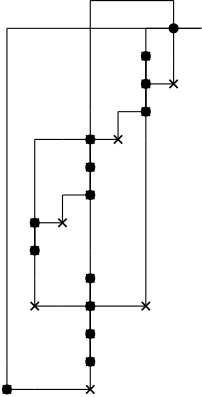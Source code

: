 <?xml version="1.0"?>
    <!DOCTYPE ipe SYSTEM "ipe.dtd">
    <ipe version="70005" creator="Ipe 7.1.4">
    <info created="D:20131106154934" modified="D:20131106160041"/>
    <preamble>\usepackage[english]{babel}</preamble>
    <ipestyle name="basic">
    <symbol name="arrow/arc(spx)">
    <path stroke="sym-stroke" fill="sym-stroke" pen="sym-pen">
    0 0 m
    -1 0.333 l
    -1 -0.333 l
    h
    </path>
    </symbol>
    <symbol name="arrow/farc(spx)">
    <path stroke="sym-stroke" fill="white" pen="sym-pen">
    0 0 m
    -1 0.333 l
    -1 -0.333 l
    h
    </path>
    </symbol>
    <symbol name="mark/circle(sx)" transformations="translations">
    <path fill="sym-stroke">
    0.6 0 0 0.6 0 0 e
    0.4 0 0 0.4 0 0 e
    </path>
    </symbol>
    <symbol name="mark/disk(sx)" transformations="translations">
    <path fill="sym-stroke">
    0.6 0 0 0.6 0 0 e
    </path>
    </symbol>
    <symbol name="mark/fdisk(sfx)" transformations="translations">
    <group>
    <path fill="sym-fill">
    0.5 0 0 0.5 0 0 e
    </path>
    <path fill="sym-stroke" fillrule="eofill">
    0.6 0 0 0.6 0 0 e
    0.4 0 0 0.4 0 0 e
    </path>
    </group>
    </symbol>
    <symbol name="mark/box(sx)" transformations="translations">
    <path fill="sym-stroke" fillrule="eofill">
    -0.6 -0.6 m
    0.6 -0.6 l
    0.6 0.6 l
    -0.6 0.6 l
    h
    -0.4 -0.4 m
    0.4 -0.4 l
    0.4 0.4 l
    -0.4 0.4 l
    h
    </path>
    </symbol>
    <symbol name="mark/square(sx)" transformations="translations">
    <path fill="sym-stroke">
    -0.6 -0.6 m
    0.6 -0.6 l
    0.6 0.6 l
    -0.6 0.6 l
    h
    </path>
    </symbol>
    <symbol name="mark/fsquare(sfx)" transformations="translations">
    <group>
    <path fill="sym-fill">
    -0.5 -0.5 m
    0.5 -0.5 l
    0.5 0.5 l
    -0.5 0.5 l
    h
    </path>
    <path fill="sym-stroke" fillrule="eofill">
    -0.6 -0.6 m
    0.6 -0.6 l
    0.6 0.6 l
    -0.6 0.6 l
    h
    -0.4 -0.4 m
    0.4 -0.4 l
    0.4 0.4 l
    -0.4 0.4 l
    h
    </path>
    </group>
    </symbol>
    <symbol name="mark/cross(sx)" transformations="translations">
    <group>
    <path fill="sym-stroke">
    -0.43 -0.57 m
    0.57 0.43 l
    0.43 0.57 l
    -0.57 -0.43 l
    h
    </path>
    <path fill="sym-stroke">
    -0.43 0.57 m
    0.57 -0.43 l
    0.43 -0.57 l
    -0.57 0.43 l
    h
    </path>
    </group>
    </symbol>
    <symbol name="arrow/fnormal(spx)">
    <path stroke="sym-stroke" fill="white" pen="sym-pen">
    0 0 m
    -1 0.333 l
    -1 -0.333 l
    h
    </path>
    </symbol>
    <symbol name="arrow/pointed(spx)">
    <path stroke="sym-stroke" fill="sym-stroke" pen="sym-pen">
    0 0 m
    -1 0.333 l
    -0.8 0 l
    -1 -0.333 l
    h
    </path>
    </symbol>
    <symbol name="arrow/fpointed(spx)">
    <path stroke="sym-stroke" fill="white" pen="sym-pen">
    0 0 m
    -1 0.333 l
    -0.8 0 l
    -1 -0.333 l
    h
    </path>
    </symbol>
    <symbol name="arrow/linear(spx)">
    <path stroke="sym-stroke" pen="sym-pen">
    -1 0.333 m
    0 0 l
    -1 -0.333 l
    </path>
    </symbol>
    <symbol name="arrow/fdouble(spx)">
    <path stroke="sym-stroke" fill="white" pen="sym-pen">
    0 0 m
    -1 0.333 l
    -1 -0.333 l
    h
    -1 0 m
    -2 0.333 l
    -2 -0.333 l
    h
    </path>
    </symbol>
    <symbol name="arrow/double(spx)">
    <path stroke="sym-stroke" fill="sym-stroke" pen="sym-pen">
    0 0 m
    -1 0.333 l
    -1 -0.333 l
    h
    -1 0 m
    -2 0.333 l
    -2 -0.333 l
    h
    </path>
    </symbol>
    <pen name="heavier" value="0.8"/>
    <pen name="fat" value="1.2"/>
    <pen name="ultrafat" value="2"/>
    <symbolsize name="large" value="5"/>
    <symbolsize name="small" value="2"/>
    <symbolsize name="tiny" value="1.1"/>
    <arrowsize name="large" value="10"/>
    <arrowsize name="small" value="5"/>
    <arrowsize name="tiny" value="3"/>
    <color name="red" value="1 0 0"/>
    <color name="green" value="0 1 0"/>
    <color name="blue" value="0 0 1"/>
    <color name="yellow" value="1 1 0"/>
    <color name="orange" value="1 0.647 0"/>
    <color name="gold" value="1 0.843 0"/>
    <color name="purple" value="0.627 0.125 0.941"/>
    <color name="gray" value="0.745"/>
    <color name="brown" value="0.647 0.165 0.165"/>
    <color name="navy" value="0 0 0.502"/>
    <color name="pink" value="1 0.753 0.796"/>
    <color name="seagreen" value="0.18 0.545 0.341"/>
    <color name="turquoise" value="0.251 0.878 0.816"/>
    <color name="violet" value="0.933 0.51 0.933"/>
    <color name="darkblue" value="0 0 0.545"/>
    <color name="darkcyan" value="0 0.545 0.545"/>
    <color name="darkgray" value="0.663"/>
    <color name="darkgreen" value="0 0.392 0"/>
    <color name="darkmagenta" value="0.545 0 0.545"/>
    <color name="darkorange" value="1 0.549 0"/>
    <color name="darkred" value="0.545 0 0"/>
    <color name="lightblue" value="0.678 0.847 0.902"/>
    <color name="lightcyan" value="0.878 1 1"/>
    <color name="lightgray" value="0.827"/>
    <color name="lightgreen" value="0.565 0.933 0.565"/>
    <color name="lightyellow" value="1 1 0.878"/>
    <dashstyle name="dashed" value="[4] 0"/>
    <dashstyle name="dotted" value="[1 3] 0"/>
    <dashstyle name="dash dotted" value="[4 2 1 2] 0"/>
    <dashstyle name="dash dot dotted" value="[4 2 1 2 1 2] 0"/>
    <textsize name="large" value="\large"/>
    <textsize name="Large" value="\Large"/>
    <textsize name="LARGE" value="\LARGE"/>
    <textsize name="huge" value="\huge"/>
    <textsize name="Huge" value="\Huge"/>
    <textsize name="small" value="\small"/>
    <textsize name="footnote" value="\footnotesize"/>
    <textsize name="tiny" value="\tiny"/>
    <textstyle name="center" begin="\begin{center}" end="\end{center}"/>
    <textstyle name="itemize" begin="\begin{itemize}" end="\end{itemize}"/>
    <textstyle name="item" begin="\begin{itemize}\item{}" end="\end{itemize}"/>
    <gridsize name="4 pts" value="4"/>
    <gridsize name="8 pts (~3 mm)" value="8"/>
    <gridsize name="16 pts (~6 mm)" value="16"/>
    <gridsize name="32 pts (~12 mm)" value="32"/>
    <gridsize name="10 pts (~3.5 mm)" value="10"/>
    <gridsize name="20 pts (~7 mm)" value="20"/>
    <gridsize name="14 pts (~5 mm)" value="14"/>
    <gridsize name="28 pts (~10 mm)" value="28"/>
    <gridsize name="56 pts (~20 mm)" value="56"/>
    <anglesize name="90 deg" value="90"/>
    <anglesize name="60 deg" value="60"/>
    <anglesize name="45 deg" value="45"/>
    <anglesize name="30 deg" value="30"/>
    <anglesize name="22.5 deg" value="22.5"/>
    <tiling name="falling" angle="-60" step="4" width="1"/>
    <tiling name="rising" angle="30" step="4" width="1"/>
    <layout paper="1000 1000" origin="0 0" frame="1000 1000" skip="32" crop="yes"/>
    </ipestyle>
    <page>
    <layer name="alpha"/>
    <view layers="alpha" active="alpha"/>
<use name="mark/disk(sx)" pos="0 0" size="normal" stroke="black"/>
<use name="mark/disk(sx)" pos="30 20" size="normal" stroke="black"/>
<use name="mark/disk(sx)" pos="60 130" size="normal" stroke="black"/>
<use name="mark/disk(sx)" pos="30 70" size="normal" stroke="black"/>
<use name="mark/disk(sx)" pos="50 110" size="normal" stroke="black"/>
<use name="mark/disk(sx)" pos="10 50" size="normal" stroke="black"/>
<use name="mark/disk(sx)" pos="30 80" size="normal" stroke="black"/>
<use name="mark/disk(sx)" pos="50 100" size="normal" stroke="black"/>
<use name="mark/disk(sx)" pos="50 120" size="normal" stroke="black"/>
<use name="mark/disk(sx)" pos="10 60" size="normal" stroke="black"/>
<use name="mark/disk(sx)" pos="30 10" size="normal" stroke="black"/>
<use name="mark/disk(sx)" pos="30 40" size="normal" stroke="black"/>
<use name="mark/disk(sx)" pos="30 90" size="normal" stroke="black"/>
<use name="mark/disk(sx)" pos="30 30" size="normal" stroke="black"/>
<path stroke="black" pen="normal" dash="normal">
 60 130 m
 70 130 l
 </path>
<path stroke="black" pen="normal" dash="normal">
 70 130 m
 0 130 l
 </path>
<path stroke="black" pen="normal" dash="normal">
 0 0 m
 0 10 l
 </path>
<path stroke="black" pen="normal" dash="normal">
 0 10 m
 0 10 l
 </path>
<path stroke="black" pen="normal" dash="normal">
 0 130 m
 0 10 l
 </path>
<use name="mark/cross(sx)" pos="0 0" size="normal" stroke="black"/>
<path stroke="black" pen="normal" dash="normal">
 30 80 m
 30 70 l
 </path>
<path stroke="black" pen="normal" dash="normal">
 30 70 m
 30 70 l
 </path>
<path stroke="black" pen="normal" dash="normal">
 30 70 m
 30 80 l
 </path>
<path stroke="black" pen="normal" dash="normal">
 30 80 m
 30 80 l
 </path>
<path stroke="black" pen="normal" dash="normal">
 30 70 m
 30 80 l
 </path>
<use name="mark/cross(sx)" pos="30 70" size="normal" stroke="black"/>
<path stroke="black" pen="normal" dash="normal">
 50 100 m
 50 110 l
 </path>
<path stroke="black" pen="normal" dash="normal">
 50 110 m
 50 110 l
 </path>
<path stroke="black" pen="normal" dash="normal">
 50 110 m
 50 100 l
 </path>
<path stroke="black" pen="normal" dash="normal">
 50 100 m
 50 100 l
 </path>
<path stroke="black" pen="normal" dash="normal">
 50 110 m
 50 100 l
 </path>
<use name="mark/cross(sx)" pos="50 100" size="normal" stroke="black"/>
<path stroke="black" pen="normal" dash="normal">
 50 110 m
 50 120 l
 </path>
<path stroke="black" pen="normal" dash="normal">
 50 120 m
 50 120 l
 </path>
<path stroke="black" pen="normal" dash="normal">
 50 120 m
 50 110 l
 </path>
<path stroke="black" pen="normal" dash="normal">
 50 110 m
 50 110 l
 </path>
<path stroke="black" pen="normal" dash="normal">
 50 120 m
 50 110 l
 </path>
<use name="mark/cross(sx)" pos="50 110" size="normal" stroke="black"/>
<path stroke="black" pen="normal" dash="normal">
 10 50 m
 10 60 l
 </path>
<path stroke="black" pen="normal" dash="normal">
 10 60 m
 10 60 l
 </path>
<path stroke="black" pen="normal" dash="normal">
 10 60 m
 10 50 l
 </path>
<path stroke="black" pen="normal" dash="normal">
 10 50 m
 10 50 l
 </path>
<path stroke="black" pen="normal" dash="normal">
 10 60 m
 10 50 l
 </path>
<use name="mark/cross(sx)" pos="10 50" size="normal" stroke="black"/>
<path stroke="black" pen="normal" dash="normal">
 10 60 m
 20 60 l
 </path>
<path stroke="black" pen="normal" dash="normal">
 20 60 m
 20 60 l
 </path>
<path stroke="black" pen="normal" dash="normal">
 30 70 m
 20 70 l
 </path>
<path stroke="black" pen="normal" dash="normal">
 20 70 m
 20 70 l
 </path>
<path stroke="black" pen="normal" dash="normal">
 20 60 m
 20 70 l
 </path>
<use name="mark/cross(sx)" pos="20 60" size="normal" stroke="black"/>
<path stroke="black" pen="normal" dash="normal">
 50 120 m
 50 130 l
 </path>
<path stroke="black" pen="normal" dash="normal">
 50 130 m
 50 130 l
 </path>
<path stroke="black" pen="normal" dash="normal">
 60 130 m
 50 130 l
 </path>
<path stroke="black" pen="normal" dash="normal">
 50 130 m
 50 130 l
 </path>
<path stroke="black" pen="normal" dash="normal">
 50 130 m
 50 130 l
 </path>
<use name="mark/cross(sx)" pos="50 120" size="normal" stroke="black"/>
<path stroke="black" pen="normal" dash="normal">
 30 20 m
 30 10 l
 </path>
<path stroke="black" pen="normal" dash="normal">
 30 10 m
 30 10 l
 </path>
<path stroke="black" pen="normal" dash="normal">
 30 10 m
 30 20 l
 </path>
<path stroke="black" pen="normal" dash="normal">
 30 20 m
 30 20 l
 </path>
<path stroke="black" pen="normal" dash="normal">
 30 10 m
 30 20 l
 </path>
<use name="mark/cross(sx)" pos="30 10" size="normal" stroke="black"/>
<path stroke="black" pen="normal" dash="normal">
 30 10 m
 30 0 l
 </path>
<path stroke="black" pen="normal" dash="normal">
 30 0 m
 30 0 l
 </path>
<path stroke="black" pen="normal" dash="normal">
 0 0 m
 10 0 l
 </path>
<path stroke="black" pen="normal" dash="normal">
 10 0 m
 30 0 l
 </path>
<path stroke="black" pen="normal" dash="normal">
 30 0 m
 30 0 l
 </path>
<use name="mark/cross(sx)" pos="30 0" size="normal" stroke="black"/>
<path stroke="black" pen="normal" dash="normal">
 30 40 m
 30 50 l
 </path>
<path stroke="black" pen="normal" dash="normal">
 30 50 m
 30 50 l
 </path>
<path stroke="black" pen="normal" dash="normal">
 30 70 m
 30 60 l
 </path>
<path stroke="black" pen="normal" dash="normal">
 30 60 m
 30 60 l
 </path>
<path stroke="black" pen="normal" dash="normal">
 30 50 m
 30 60 l
 </path>
<use name="mark/cross(sx)" pos="30 40" size="normal" stroke="black"/>
<path stroke="black" pen="normal" dash="normal">
 50 110 m
 60 110 l
 </path>
<path stroke="black" pen="normal" dash="normal">
 60 110 m
 60 110 l
 </path>
<path stroke="black" pen="normal" dash="normal">
 60 130 m
 60 120 l
 </path>
<path stroke="black" pen="normal" dash="normal">
 60 120 m
 60 120 l
 </path>
<path stroke="black" pen="normal" dash="normal">
 60 110 m
 60 120 l
 </path>
<use name="mark/cross(sx)" pos="60 110" size="normal" stroke="black"/>
<path stroke="black" pen="normal" dash="normal">
 30 90 m
 30 100 l
 </path>
<path stroke="black" pen="normal" dash="normal">
 30 100 m
 30 100 l
 </path>
<path stroke="black" pen="normal" dash="normal">
 60 130 m
 60 140 l
 </path>
<path stroke="black" pen="normal" dash="normal">
 60 140 m
 30 140 l
 </path>
<path stroke="black" pen="normal" dash="normal">
 30 100 m
 30 140 l
 </path>
<use name="mark/cross(sx)" pos="30 90" size="normal" stroke="black"/>
<path stroke="black" pen="normal" dash="normal">
 30 90 m
 30 80 l
 </path>
<path stroke="black" pen="normal" dash="normal">
 30 80 m
 30 80 l
 </path>
<path stroke="black" pen="normal" dash="normal">
 30 80 m
 30 90 l
 </path>
<path stroke="black" pen="normal" dash="normal">
 30 90 m
 30 90 l
 </path>
<path stroke="black" pen="normal" dash="normal">
 30 80 m
 30 90 l
 </path>
<use name="mark/cross(sx)" pos="30 80" size="normal" stroke="black"/>
<path stroke="black" pen="normal" dash="normal">
 30 90 m
 20 90 l
 </path>
<path stroke="black" pen="normal" dash="normal">
 20 90 m
 10 90 l
 </path>
<path stroke="black" pen="normal" dash="normal">
 10 60 m
 10 70 l
 </path>
<path stroke="black" pen="normal" dash="normal">
 10 70 m
 10 70 l
 </path>
<path stroke="black" pen="normal" dash="normal">
 10 90 m
 10 70 l
 </path>
<use name="mark/cross(sx)" pos="10 60" size="normal" stroke="black"/>
<path stroke="black" pen="normal" dash="normal">
 30 90 m
 40 90 l
 </path>
<path stroke="black" pen="normal" dash="normal">
 40 90 m
 40 90 l
 </path>
<path stroke="black" pen="normal" dash="normal">
 50 100 m
 40 100 l
 </path>
<path stroke="black" pen="normal" dash="normal">
 40 100 m
 40 100 l
 </path>
<path stroke="black" pen="normal" dash="normal">
 40 90 m
 40 100 l
 </path>
<use name="mark/cross(sx)" pos="40 90" size="normal" stroke="black"/>
<path stroke="black" pen="normal" dash="normal">
 30 30 m
 20 30 l
 </path>
<path stroke="black" pen="normal" dash="normal">
 20 30 m
 10 30 l
 </path>
<path stroke="black" pen="normal" dash="normal">
 10 50 m
 10 40 l
 </path>
<path stroke="black" pen="normal" dash="normal">
 10 40 m
 10 40 l
 </path>
<path stroke="black" pen="normal" dash="normal">
 10 30 m
 10 40 l
 </path>
<use name="mark/cross(sx)" pos="10 30" size="normal" stroke="black"/>
<path stroke="black" pen="normal" dash="normal">
 30 30 m
 30 20 l
 </path>
<path stroke="black" pen="normal" dash="normal">
 30 20 m
 30 20 l
 </path>
<path stroke="black" pen="normal" dash="normal">
 30 20 m
 30 30 l
 </path>
<path stroke="black" pen="normal" dash="normal">
 30 30 m
 30 30 l
 </path>
<path stroke="black" pen="normal" dash="normal">
 30 20 m
 30 30 l
 </path>
<use name="mark/cross(sx)" pos="30 20" size="normal" stroke="black"/>
<path stroke="black" pen="normal" dash="normal">
 30 30 m
 30 40 l
 </path>
<path stroke="black" pen="normal" dash="normal">
 30 40 m
 30 40 l
 </path>
<path stroke="black" pen="normal" dash="normal">
 30 40 m
 30 30 l
 </path>
<path stroke="black" pen="normal" dash="normal">
 30 30 m
 30 30 l
 </path>
<path stroke="black" pen="normal" dash="normal">
 30 40 m
 30 30 l
 </path>
<use name="mark/cross(sx)" pos="30 30" size="normal" stroke="black"/>
<path stroke="black" pen="normal" dash="normal">
 30 30 m
 40 30 l
 </path>
<path stroke="black" pen="normal" dash="normal">
 40 30 m
 50 30 l
 </path>
<path stroke="black" pen="normal" dash="normal">
 50 100 m
 50 90 l
 </path>
<path stroke="black" pen="normal" dash="normal">
 50 90 m
 50 90 l
 </path>
<path stroke="black" pen="normal" dash="normal">
 50 30 m
 50 90 l
 </path>
<use name="mark/cross(sx)" pos="50 30" size="normal" stroke="black"/>
</page>
</ipe>

